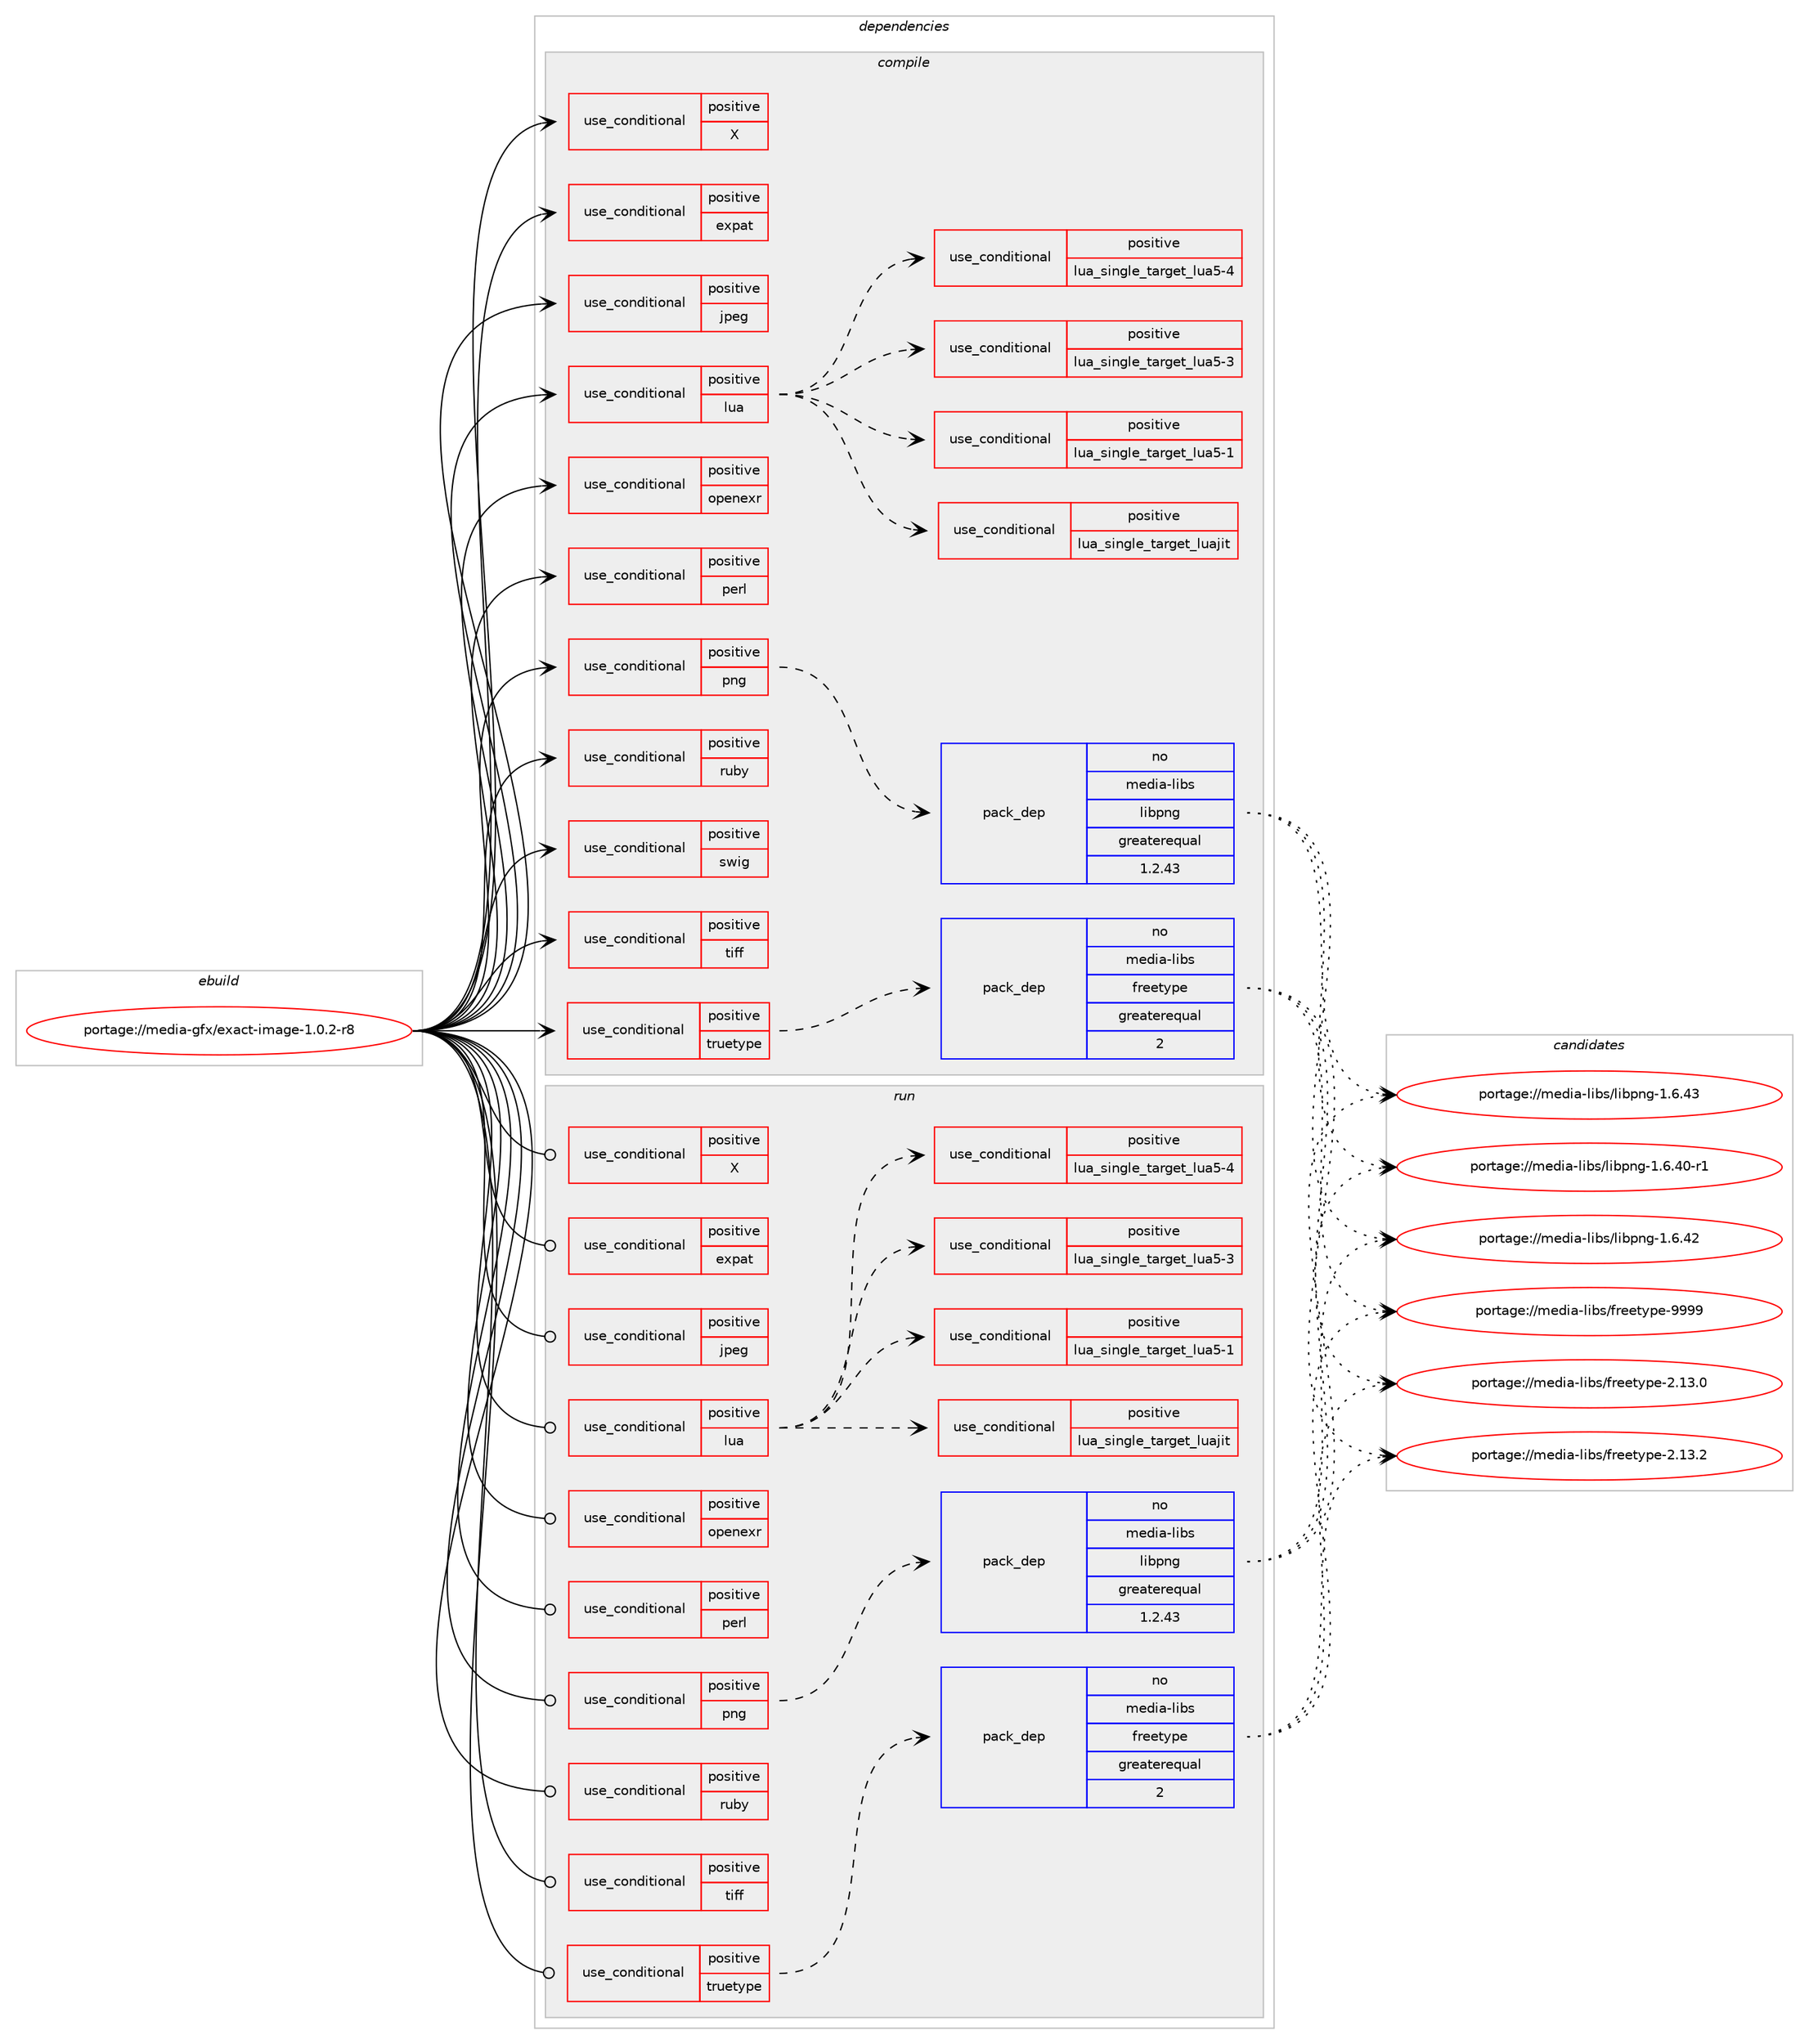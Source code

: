 digraph prolog {

# *************
# Graph options
# *************

newrank=true;
concentrate=true;
compound=true;
graph [rankdir=LR,fontname=Helvetica,fontsize=10,ranksep=1.5];#, ranksep=2.5, nodesep=0.2];
edge  [arrowhead=vee];
node  [fontname=Helvetica,fontsize=10];

# **********
# The ebuild
# **********

subgraph cluster_leftcol {
color=gray;
rank=same;
label=<<i>ebuild</i>>;
id [label="portage://media-gfx/exact-image-1.0.2-r8", color=red, width=4, href="../media-gfx/exact-image-1.0.2-r8.svg"];
}

# ****************
# The dependencies
# ****************

subgraph cluster_midcol {
color=gray;
label=<<i>dependencies</i>>;
subgraph cluster_compile {
fillcolor="#eeeeee";
style=filled;
label=<<i>compile</i>>;
subgraph cond70455 {
dependency149765 [label=<<TABLE BORDER="0" CELLBORDER="1" CELLSPACING="0" CELLPADDING="4"><TR><TD ROWSPAN="3" CELLPADDING="10">use_conditional</TD></TR><TR><TD>positive</TD></TR><TR><TD>X</TD></TR></TABLE>>, shape=none, color=red];
# *** BEGIN UNKNOWN DEPENDENCY TYPE (TODO) ***
# dependency149765 -> package_dependency(portage://media-gfx/exact-image-1.0.2-r8,install,no,x11-libs,libXext,none,[,,],[],[])
# *** END UNKNOWN DEPENDENCY TYPE (TODO) ***

# *** BEGIN UNKNOWN DEPENDENCY TYPE (TODO) ***
# dependency149765 -> package_dependency(portage://media-gfx/exact-image-1.0.2-r8,install,no,x11-libs,libXt,none,[,,],[],[])
# *** END UNKNOWN DEPENDENCY TYPE (TODO) ***

# *** BEGIN UNKNOWN DEPENDENCY TYPE (TODO) ***
# dependency149765 -> package_dependency(portage://media-gfx/exact-image-1.0.2-r8,install,no,x11-libs,libICE,none,[,,],[],[])
# *** END UNKNOWN DEPENDENCY TYPE (TODO) ***

# *** BEGIN UNKNOWN DEPENDENCY TYPE (TODO) ***
# dependency149765 -> package_dependency(portage://media-gfx/exact-image-1.0.2-r8,install,no,x11-libs,libSM,none,[,,],[],[])
# *** END UNKNOWN DEPENDENCY TYPE (TODO) ***

}
id:e -> dependency149765:w [weight=20,style="solid",arrowhead="vee"];
subgraph cond70456 {
dependency149766 [label=<<TABLE BORDER="0" CELLBORDER="1" CELLSPACING="0" CELLPADDING="4"><TR><TD ROWSPAN="3" CELLPADDING="10">use_conditional</TD></TR><TR><TD>positive</TD></TR><TR><TD>expat</TD></TR></TABLE>>, shape=none, color=red];
# *** BEGIN UNKNOWN DEPENDENCY TYPE (TODO) ***
# dependency149766 -> package_dependency(portage://media-gfx/exact-image-1.0.2-r8,install,no,dev-libs,expat,none,[,,],[],[])
# *** END UNKNOWN DEPENDENCY TYPE (TODO) ***

}
id:e -> dependency149766:w [weight=20,style="solid",arrowhead="vee"];
subgraph cond70457 {
dependency149767 [label=<<TABLE BORDER="0" CELLBORDER="1" CELLSPACING="0" CELLPADDING="4"><TR><TD ROWSPAN="3" CELLPADDING="10">use_conditional</TD></TR><TR><TD>positive</TD></TR><TR><TD>jpeg</TD></TR></TABLE>>, shape=none, color=red];
# *** BEGIN UNKNOWN DEPENDENCY TYPE (TODO) ***
# dependency149767 -> package_dependency(portage://media-gfx/exact-image-1.0.2-r8,install,no,media-libs,libjpeg-turbo,none,[,,],any_same_slot,[])
# *** END UNKNOWN DEPENDENCY TYPE (TODO) ***

}
id:e -> dependency149767:w [weight=20,style="solid",arrowhead="vee"];
subgraph cond70458 {
dependency149768 [label=<<TABLE BORDER="0" CELLBORDER="1" CELLSPACING="0" CELLPADDING="4"><TR><TD ROWSPAN="3" CELLPADDING="10">use_conditional</TD></TR><TR><TD>positive</TD></TR><TR><TD>lua</TD></TR></TABLE>>, shape=none, color=red];
subgraph cond70459 {
dependency149769 [label=<<TABLE BORDER="0" CELLBORDER="1" CELLSPACING="0" CELLPADDING="4"><TR><TD ROWSPAN="3" CELLPADDING="10">use_conditional</TD></TR><TR><TD>positive</TD></TR><TR><TD>lua_single_target_luajit</TD></TR></TABLE>>, shape=none, color=red];
# *** BEGIN UNKNOWN DEPENDENCY TYPE (TODO) ***
# dependency149769 -> package_dependency(portage://media-gfx/exact-image-1.0.2-r8,install,no,dev-lang,luajit,none,[,,],any_same_slot,[])
# *** END UNKNOWN DEPENDENCY TYPE (TODO) ***

}
dependency149768:e -> dependency149769:w [weight=20,style="dashed",arrowhead="vee"];
subgraph cond70460 {
dependency149770 [label=<<TABLE BORDER="0" CELLBORDER="1" CELLSPACING="0" CELLPADDING="4"><TR><TD ROWSPAN="3" CELLPADDING="10">use_conditional</TD></TR><TR><TD>positive</TD></TR><TR><TD>lua_single_target_lua5-1</TD></TR></TABLE>>, shape=none, color=red];
# *** BEGIN UNKNOWN DEPENDENCY TYPE (TODO) ***
# dependency149770 -> package_dependency(portage://media-gfx/exact-image-1.0.2-r8,install,no,dev-lang,lua,none,[,,],[slot(5.1)],[])
# *** END UNKNOWN DEPENDENCY TYPE (TODO) ***

}
dependency149768:e -> dependency149770:w [weight=20,style="dashed",arrowhead="vee"];
subgraph cond70461 {
dependency149771 [label=<<TABLE BORDER="0" CELLBORDER="1" CELLSPACING="0" CELLPADDING="4"><TR><TD ROWSPAN="3" CELLPADDING="10">use_conditional</TD></TR><TR><TD>positive</TD></TR><TR><TD>lua_single_target_lua5-3</TD></TR></TABLE>>, shape=none, color=red];
# *** BEGIN UNKNOWN DEPENDENCY TYPE (TODO) ***
# dependency149771 -> package_dependency(portage://media-gfx/exact-image-1.0.2-r8,install,no,dev-lang,lua,none,[,,],[slot(5.3)],[])
# *** END UNKNOWN DEPENDENCY TYPE (TODO) ***

}
dependency149768:e -> dependency149771:w [weight=20,style="dashed",arrowhead="vee"];
subgraph cond70462 {
dependency149772 [label=<<TABLE BORDER="0" CELLBORDER="1" CELLSPACING="0" CELLPADDING="4"><TR><TD ROWSPAN="3" CELLPADDING="10">use_conditional</TD></TR><TR><TD>positive</TD></TR><TR><TD>lua_single_target_lua5-4</TD></TR></TABLE>>, shape=none, color=red];
# *** BEGIN UNKNOWN DEPENDENCY TYPE (TODO) ***
# dependency149772 -> package_dependency(portage://media-gfx/exact-image-1.0.2-r8,install,no,dev-lang,lua,none,[,,],[slot(5.4)],[])
# *** END UNKNOWN DEPENDENCY TYPE (TODO) ***

}
dependency149768:e -> dependency149772:w [weight=20,style="dashed",arrowhead="vee"];
}
id:e -> dependency149768:w [weight=20,style="solid",arrowhead="vee"];
subgraph cond70463 {
dependency149773 [label=<<TABLE BORDER="0" CELLBORDER="1" CELLSPACING="0" CELLPADDING="4"><TR><TD ROWSPAN="3" CELLPADDING="10">use_conditional</TD></TR><TR><TD>positive</TD></TR><TR><TD>openexr</TD></TR></TABLE>>, shape=none, color=red];
# *** BEGIN UNKNOWN DEPENDENCY TYPE (TODO) ***
# dependency149773 -> package_dependency(portage://media-gfx/exact-image-1.0.2-r8,install,no,media-libs,openexr,none,[,,],any_same_slot,[])
# *** END UNKNOWN DEPENDENCY TYPE (TODO) ***

}
id:e -> dependency149773:w [weight=20,style="solid",arrowhead="vee"];
subgraph cond70464 {
dependency149774 [label=<<TABLE BORDER="0" CELLBORDER="1" CELLSPACING="0" CELLPADDING="4"><TR><TD ROWSPAN="3" CELLPADDING="10">use_conditional</TD></TR><TR><TD>positive</TD></TR><TR><TD>perl</TD></TR></TABLE>>, shape=none, color=red];
# *** BEGIN UNKNOWN DEPENDENCY TYPE (TODO) ***
# dependency149774 -> package_dependency(portage://media-gfx/exact-image-1.0.2-r8,install,no,dev-lang,perl,none,[,,],[],[])
# *** END UNKNOWN DEPENDENCY TYPE (TODO) ***

}
id:e -> dependency149774:w [weight=20,style="solid",arrowhead="vee"];
subgraph cond70465 {
dependency149775 [label=<<TABLE BORDER="0" CELLBORDER="1" CELLSPACING="0" CELLPADDING="4"><TR><TD ROWSPAN="3" CELLPADDING="10">use_conditional</TD></TR><TR><TD>positive</TD></TR><TR><TD>png</TD></TR></TABLE>>, shape=none, color=red];
subgraph pack77029 {
dependency149776 [label=<<TABLE BORDER="0" CELLBORDER="1" CELLSPACING="0" CELLPADDING="4" WIDTH="220"><TR><TD ROWSPAN="6" CELLPADDING="30">pack_dep</TD></TR><TR><TD WIDTH="110">no</TD></TR><TR><TD>media-libs</TD></TR><TR><TD>libpng</TD></TR><TR><TD>greaterequal</TD></TR><TR><TD>1.2.43</TD></TR></TABLE>>, shape=none, color=blue];
}
dependency149775:e -> dependency149776:w [weight=20,style="dashed",arrowhead="vee"];
}
id:e -> dependency149775:w [weight=20,style="solid",arrowhead="vee"];
subgraph cond70466 {
dependency149777 [label=<<TABLE BORDER="0" CELLBORDER="1" CELLSPACING="0" CELLPADDING="4"><TR><TD ROWSPAN="3" CELLPADDING="10">use_conditional</TD></TR><TR><TD>positive</TD></TR><TR><TD>ruby</TD></TR></TABLE>>, shape=none, color=red];
# *** BEGIN UNKNOWN DEPENDENCY TYPE (TODO) ***
# dependency149777 -> package_dependency(portage://media-gfx/exact-image-1.0.2-r8,install,no,dev-lang,ruby,none,[,,],any_different_slot,[])
# *** END UNKNOWN DEPENDENCY TYPE (TODO) ***

}
id:e -> dependency149777:w [weight=20,style="solid",arrowhead="vee"];
subgraph cond70467 {
dependency149778 [label=<<TABLE BORDER="0" CELLBORDER="1" CELLSPACING="0" CELLPADDING="4"><TR><TD ROWSPAN="3" CELLPADDING="10">use_conditional</TD></TR><TR><TD>positive</TD></TR><TR><TD>swig</TD></TR></TABLE>>, shape=none, color=red];
# *** BEGIN UNKNOWN DEPENDENCY TYPE (TODO) ***
# dependency149778 -> package_dependency(portage://media-gfx/exact-image-1.0.2-r8,install,no,dev-lang,swig,none,[,,],[],[])
# *** END UNKNOWN DEPENDENCY TYPE (TODO) ***

}
id:e -> dependency149778:w [weight=20,style="solid",arrowhead="vee"];
subgraph cond70468 {
dependency149779 [label=<<TABLE BORDER="0" CELLBORDER="1" CELLSPACING="0" CELLPADDING="4"><TR><TD ROWSPAN="3" CELLPADDING="10">use_conditional</TD></TR><TR><TD>positive</TD></TR><TR><TD>tiff</TD></TR></TABLE>>, shape=none, color=red];
# *** BEGIN UNKNOWN DEPENDENCY TYPE (TODO) ***
# dependency149779 -> package_dependency(portage://media-gfx/exact-image-1.0.2-r8,install,no,media-libs,tiff,none,[,,],any_same_slot,[])
# *** END UNKNOWN DEPENDENCY TYPE (TODO) ***

}
id:e -> dependency149779:w [weight=20,style="solid",arrowhead="vee"];
subgraph cond70469 {
dependency149780 [label=<<TABLE BORDER="0" CELLBORDER="1" CELLSPACING="0" CELLPADDING="4"><TR><TD ROWSPAN="3" CELLPADDING="10">use_conditional</TD></TR><TR><TD>positive</TD></TR><TR><TD>truetype</TD></TR></TABLE>>, shape=none, color=red];
subgraph pack77030 {
dependency149781 [label=<<TABLE BORDER="0" CELLBORDER="1" CELLSPACING="0" CELLPADDING="4" WIDTH="220"><TR><TD ROWSPAN="6" CELLPADDING="30">pack_dep</TD></TR><TR><TD WIDTH="110">no</TD></TR><TR><TD>media-libs</TD></TR><TR><TD>freetype</TD></TR><TR><TD>greaterequal</TD></TR><TR><TD>2</TD></TR></TABLE>>, shape=none, color=blue];
}
dependency149780:e -> dependency149781:w [weight=20,style="dashed",arrowhead="vee"];
}
id:e -> dependency149780:w [weight=20,style="solid",arrowhead="vee"];
# *** BEGIN UNKNOWN DEPENDENCY TYPE (TODO) ***
# id -> package_dependency(portage://media-gfx/exact-image-1.0.2-r8,install,no,sys-libs,zlib,none,[,,],[],[])
# *** END UNKNOWN DEPENDENCY TYPE (TODO) ***

# *** BEGIN UNKNOWN DEPENDENCY TYPE (TODO) ***
# id -> package_dependency(portage://media-gfx/exact-image-1.0.2-r8,install,no,x11-libs,agg,none,[,,],[],[use(enable(truetype),none)])
# *** END UNKNOWN DEPENDENCY TYPE (TODO) ***

}
subgraph cluster_compileandrun {
fillcolor="#eeeeee";
style=filled;
label=<<i>compile and run</i>>;
}
subgraph cluster_run {
fillcolor="#eeeeee";
style=filled;
label=<<i>run</i>>;
subgraph cond70470 {
dependency149782 [label=<<TABLE BORDER="0" CELLBORDER="1" CELLSPACING="0" CELLPADDING="4"><TR><TD ROWSPAN="3" CELLPADDING="10">use_conditional</TD></TR><TR><TD>positive</TD></TR><TR><TD>X</TD></TR></TABLE>>, shape=none, color=red];
# *** BEGIN UNKNOWN DEPENDENCY TYPE (TODO) ***
# dependency149782 -> package_dependency(portage://media-gfx/exact-image-1.0.2-r8,run,no,x11-libs,libXext,none,[,,],[],[])
# *** END UNKNOWN DEPENDENCY TYPE (TODO) ***

# *** BEGIN UNKNOWN DEPENDENCY TYPE (TODO) ***
# dependency149782 -> package_dependency(portage://media-gfx/exact-image-1.0.2-r8,run,no,x11-libs,libXt,none,[,,],[],[])
# *** END UNKNOWN DEPENDENCY TYPE (TODO) ***

# *** BEGIN UNKNOWN DEPENDENCY TYPE (TODO) ***
# dependency149782 -> package_dependency(portage://media-gfx/exact-image-1.0.2-r8,run,no,x11-libs,libICE,none,[,,],[],[])
# *** END UNKNOWN DEPENDENCY TYPE (TODO) ***

# *** BEGIN UNKNOWN DEPENDENCY TYPE (TODO) ***
# dependency149782 -> package_dependency(portage://media-gfx/exact-image-1.0.2-r8,run,no,x11-libs,libSM,none,[,,],[],[])
# *** END UNKNOWN DEPENDENCY TYPE (TODO) ***

}
id:e -> dependency149782:w [weight=20,style="solid",arrowhead="odot"];
subgraph cond70471 {
dependency149783 [label=<<TABLE BORDER="0" CELLBORDER="1" CELLSPACING="0" CELLPADDING="4"><TR><TD ROWSPAN="3" CELLPADDING="10">use_conditional</TD></TR><TR><TD>positive</TD></TR><TR><TD>expat</TD></TR></TABLE>>, shape=none, color=red];
# *** BEGIN UNKNOWN DEPENDENCY TYPE (TODO) ***
# dependency149783 -> package_dependency(portage://media-gfx/exact-image-1.0.2-r8,run,no,dev-libs,expat,none,[,,],[],[])
# *** END UNKNOWN DEPENDENCY TYPE (TODO) ***

}
id:e -> dependency149783:w [weight=20,style="solid",arrowhead="odot"];
subgraph cond70472 {
dependency149784 [label=<<TABLE BORDER="0" CELLBORDER="1" CELLSPACING="0" CELLPADDING="4"><TR><TD ROWSPAN="3" CELLPADDING="10">use_conditional</TD></TR><TR><TD>positive</TD></TR><TR><TD>jpeg</TD></TR></TABLE>>, shape=none, color=red];
# *** BEGIN UNKNOWN DEPENDENCY TYPE (TODO) ***
# dependency149784 -> package_dependency(portage://media-gfx/exact-image-1.0.2-r8,run,no,media-libs,libjpeg-turbo,none,[,,],any_same_slot,[])
# *** END UNKNOWN DEPENDENCY TYPE (TODO) ***

}
id:e -> dependency149784:w [weight=20,style="solid",arrowhead="odot"];
subgraph cond70473 {
dependency149785 [label=<<TABLE BORDER="0" CELLBORDER="1" CELLSPACING="0" CELLPADDING="4"><TR><TD ROWSPAN="3" CELLPADDING="10">use_conditional</TD></TR><TR><TD>positive</TD></TR><TR><TD>lua</TD></TR></TABLE>>, shape=none, color=red];
subgraph cond70474 {
dependency149786 [label=<<TABLE BORDER="0" CELLBORDER="1" CELLSPACING="0" CELLPADDING="4"><TR><TD ROWSPAN="3" CELLPADDING="10">use_conditional</TD></TR><TR><TD>positive</TD></TR><TR><TD>lua_single_target_luajit</TD></TR></TABLE>>, shape=none, color=red];
# *** BEGIN UNKNOWN DEPENDENCY TYPE (TODO) ***
# dependency149786 -> package_dependency(portage://media-gfx/exact-image-1.0.2-r8,run,no,dev-lang,luajit,none,[,,],any_same_slot,[])
# *** END UNKNOWN DEPENDENCY TYPE (TODO) ***

}
dependency149785:e -> dependency149786:w [weight=20,style="dashed",arrowhead="vee"];
subgraph cond70475 {
dependency149787 [label=<<TABLE BORDER="0" CELLBORDER="1" CELLSPACING="0" CELLPADDING="4"><TR><TD ROWSPAN="3" CELLPADDING="10">use_conditional</TD></TR><TR><TD>positive</TD></TR><TR><TD>lua_single_target_lua5-1</TD></TR></TABLE>>, shape=none, color=red];
# *** BEGIN UNKNOWN DEPENDENCY TYPE (TODO) ***
# dependency149787 -> package_dependency(portage://media-gfx/exact-image-1.0.2-r8,run,no,dev-lang,lua,none,[,,],[slot(5.1)],[])
# *** END UNKNOWN DEPENDENCY TYPE (TODO) ***

}
dependency149785:e -> dependency149787:w [weight=20,style="dashed",arrowhead="vee"];
subgraph cond70476 {
dependency149788 [label=<<TABLE BORDER="0" CELLBORDER="1" CELLSPACING="0" CELLPADDING="4"><TR><TD ROWSPAN="3" CELLPADDING="10">use_conditional</TD></TR><TR><TD>positive</TD></TR><TR><TD>lua_single_target_lua5-3</TD></TR></TABLE>>, shape=none, color=red];
# *** BEGIN UNKNOWN DEPENDENCY TYPE (TODO) ***
# dependency149788 -> package_dependency(portage://media-gfx/exact-image-1.0.2-r8,run,no,dev-lang,lua,none,[,,],[slot(5.3)],[])
# *** END UNKNOWN DEPENDENCY TYPE (TODO) ***

}
dependency149785:e -> dependency149788:w [weight=20,style="dashed",arrowhead="vee"];
subgraph cond70477 {
dependency149789 [label=<<TABLE BORDER="0" CELLBORDER="1" CELLSPACING="0" CELLPADDING="4"><TR><TD ROWSPAN="3" CELLPADDING="10">use_conditional</TD></TR><TR><TD>positive</TD></TR><TR><TD>lua_single_target_lua5-4</TD></TR></TABLE>>, shape=none, color=red];
# *** BEGIN UNKNOWN DEPENDENCY TYPE (TODO) ***
# dependency149789 -> package_dependency(portage://media-gfx/exact-image-1.0.2-r8,run,no,dev-lang,lua,none,[,,],[slot(5.4)],[])
# *** END UNKNOWN DEPENDENCY TYPE (TODO) ***

}
dependency149785:e -> dependency149789:w [weight=20,style="dashed",arrowhead="vee"];
}
id:e -> dependency149785:w [weight=20,style="solid",arrowhead="odot"];
subgraph cond70478 {
dependency149790 [label=<<TABLE BORDER="0" CELLBORDER="1" CELLSPACING="0" CELLPADDING="4"><TR><TD ROWSPAN="3" CELLPADDING="10">use_conditional</TD></TR><TR><TD>positive</TD></TR><TR><TD>openexr</TD></TR></TABLE>>, shape=none, color=red];
# *** BEGIN UNKNOWN DEPENDENCY TYPE (TODO) ***
# dependency149790 -> package_dependency(portage://media-gfx/exact-image-1.0.2-r8,run,no,media-libs,openexr,none,[,,],any_same_slot,[])
# *** END UNKNOWN DEPENDENCY TYPE (TODO) ***

}
id:e -> dependency149790:w [weight=20,style="solid",arrowhead="odot"];
subgraph cond70479 {
dependency149791 [label=<<TABLE BORDER="0" CELLBORDER="1" CELLSPACING="0" CELLPADDING="4"><TR><TD ROWSPAN="3" CELLPADDING="10">use_conditional</TD></TR><TR><TD>positive</TD></TR><TR><TD>perl</TD></TR></TABLE>>, shape=none, color=red];
# *** BEGIN UNKNOWN DEPENDENCY TYPE (TODO) ***
# dependency149791 -> package_dependency(portage://media-gfx/exact-image-1.0.2-r8,run,no,dev-lang,perl,none,[,,],[],[])
# *** END UNKNOWN DEPENDENCY TYPE (TODO) ***

}
id:e -> dependency149791:w [weight=20,style="solid",arrowhead="odot"];
subgraph cond70480 {
dependency149792 [label=<<TABLE BORDER="0" CELLBORDER="1" CELLSPACING="0" CELLPADDING="4"><TR><TD ROWSPAN="3" CELLPADDING="10">use_conditional</TD></TR><TR><TD>positive</TD></TR><TR><TD>png</TD></TR></TABLE>>, shape=none, color=red];
subgraph pack77031 {
dependency149793 [label=<<TABLE BORDER="0" CELLBORDER="1" CELLSPACING="0" CELLPADDING="4" WIDTH="220"><TR><TD ROWSPAN="6" CELLPADDING="30">pack_dep</TD></TR><TR><TD WIDTH="110">no</TD></TR><TR><TD>media-libs</TD></TR><TR><TD>libpng</TD></TR><TR><TD>greaterequal</TD></TR><TR><TD>1.2.43</TD></TR></TABLE>>, shape=none, color=blue];
}
dependency149792:e -> dependency149793:w [weight=20,style="dashed",arrowhead="vee"];
}
id:e -> dependency149792:w [weight=20,style="solid",arrowhead="odot"];
subgraph cond70481 {
dependency149794 [label=<<TABLE BORDER="0" CELLBORDER="1" CELLSPACING="0" CELLPADDING="4"><TR><TD ROWSPAN="3" CELLPADDING="10">use_conditional</TD></TR><TR><TD>positive</TD></TR><TR><TD>ruby</TD></TR></TABLE>>, shape=none, color=red];
# *** BEGIN UNKNOWN DEPENDENCY TYPE (TODO) ***
# dependency149794 -> package_dependency(portage://media-gfx/exact-image-1.0.2-r8,run,no,dev-lang,ruby,none,[,,],any_different_slot,[])
# *** END UNKNOWN DEPENDENCY TYPE (TODO) ***

}
id:e -> dependency149794:w [weight=20,style="solid",arrowhead="odot"];
subgraph cond70482 {
dependency149795 [label=<<TABLE BORDER="0" CELLBORDER="1" CELLSPACING="0" CELLPADDING="4"><TR><TD ROWSPAN="3" CELLPADDING="10">use_conditional</TD></TR><TR><TD>positive</TD></TR><TR><TD>tiff</TD></TR></TABLE>>, shape=none, color=red];
# *** BEGIN UNKNOWN DEPENDENCY TYPE (TODO) ***
# dependency149795 -> package_dependency(portage://media-gfx/exact-image-1.0.2-r8,run,no,media-libs,tiff,none,[,,],any_same_slot,[])
# *** END UNKNOWN DEPENDENCY TYPE (TODO) ***

}
id:e -> dependency149795:w [weight=20,style="solid",arrowhead="odot"];
subgraph cond70483 {
dependency149796 [label=<<TABLE BORDER="0" CELLBORDER="1" CELLSPACING="0" CELLPADDING="4"><TR><TD ROWSPAN="3" CELLPADDING="10">use_conditional</TD></TR><TR><TD>positive</TD></TR><TR><TD>truetype</TD></TR></TABLE>>, shape=none, color=red];
subgraph pack77032 {
dependency149797 [label=<<TABLE BORDER="0" CELLBORDER="1" CELLSPACING="0" CELLPADDING="4" WIDTH="220"><TR><TD ROWSPAN="6" CELLPADDING="30">pack_dep</TD></TR><TR><TD WIDTH="110">no</TD></TR><TR><TD>media-libs</TD></TR><TR><TD>freetype</TD></TR><TR><TD>greaterequal</TD></TR><TR><TD>2</TD></TR></TABLE>>, shape=none, color=blue];
}
dependency149796:e -> dependency149797:w [weight=20,style="dashed",arrowhead="vee"];
}
id:e -> dependency149796:w [weight=20,style="solid",arrowhead="odot"];
# *** BEGIN UNKNOWN DEPENDENCY TYPE (TODO) ***
# id -> package_dependency(portage://media-gfx/exact-image-1.0.2-r8,run,no,sys-libs,zlib,none,[,,],[],[])
# *** END UNKNOWN DEPENDENCY TYPE (TODO) ***

# *** BEGIN UNKNOWN DEPENDENCY TYPE (TODO) ***
# id -> package_dependency(portage://media-gfx/exact-image-1.0.2-r8,run,no,x11-libs,agg,none,[,,],[],[use(enable(truetype),none)])
# *** END UNKNOWN DEPENDENCY TYPE (TODO) ***

}
}

# **************
# The candidates
# **************

subgraph cluster_choices {
rank=same;
color=gray;
label=<<i>candidates</i>>;

subgraph choice77029 {
color=black;
nodesep=1;
choice1091011001059745108105981154710810598112110103454946544652484511449 [label="portage://media-libs/libpng-1.6.40-r1", color=red, width=4,href="../media-libs/libpng-1.6.40-r1.svg"];
choice109101100105974510810598115471081059811211010345494654465250 [label="portage://media-libs/libpng-1.6.42", color=red, width=4,href="../media-libs/libpng-1.6.42.svg"];
choice109101100105974510810598115471081059811211010345494654465251 [label="portage://media-libs/libpng-1.6.43", color=red, width=4,href="../media-libs/libpng-1.6.43.svg"];
dependency149776:e -> choice1091011001059745108105981154710810598112110103454946544652484511449:w [style=dotted,weight="100"];
dependency149776:e -> choice109101100105974510810598115471081059811211010345494654465250:w [style=dotted,weight="100"];
dependency149776:e -> choice109101100105974510810598115471081059811211010345494654465251:w [style=dotted,weight="100"];
}
subgraph choice77030 {
color=black;
nodesep=1;
choice1091011001059745108105981154710211410110111612111210145504649514648 [label="portage://media-libs/freetype-2.13.0", color=red, width=4,href="../media-libs/freetype-2.13.0.svg"];
choice1091011001059745108105981154710211410110111612111210145504649514650 [label="portage://media-libs/freetype-2.13.2", color=red, width=4,href="../media-libs/freetype-2.13.2.svg"];
choice109101100105974510810598115471021141011011161211121014557575757 [label="portage://media-libs/freetype-9999", color=red, width=4,href="../media-libs/freetype-9999.svg"];
dependency149781:e -> choice1091011001059745108105981154710211410110111612111210145504649514648:w [style=dotted,weight="100"];
dependency149781:e -> choice1091011001059745108105981154710211410110111612111210145504649514650:w [style=dotted,weight="100"];
dependency149781:e -> choice109101100105974510810598115471021141011011161211121014557575757:w [style=dotted,weight="100"];
}
subgraph choice77031 {
color=black;
nodesep=1;
choice1091011001059745108105981154710810598112110103454946544652484511449 [label="portage://media-libs/libpng-1.6.40-r1", color=red, width=4,href="../media-libs/libpng-1.6.40-r1.svg"];
choice109101100105974510810598115471081059811211010345494654465250 [label="portage://media-libs/libpng-1.6.42", color=red, width=4,href="../media-libs/libpng-1.6.42.svg"];
choice109101100105974510810598115471081059811211010345494654465251 [label="portage://media-libs/libpng-1.6.43", color=red, width=4,href="../media-libs/libpng-1.6.43.svg"];
dependency149793:e -> choice1091011001059745108105981154710810598112110103454946544652484511449:w [style=dotted,weight="100"];
dependency149793:e -> choice109101100105974510810598115471081059811211010345494654465250:w [style=dotted,weight="100"];
dependency149793:e -> choice109101100105974510810598115471081059811211010345494654465251:w [style=dotted,weight="100"];
}
subgraph choice77032 {
color=black;
nodesep=1;
choice1091011001059745108105981154710211410110111612111210145504649514648 [label="portage://media-libs/freetype-2.13.0", color=red, width=4,href="../media-libs/freetype-2.13.0.svg"];
choice1091011001059745108105981154710211410110111612111210145504649514650 [label="portage://media-libs/freetype-2.13.2", color=red, width=4,href="../media-libs/freetype-2.13.2.svg"];
choice109101100105974510810598115471021141011011161211121014557575757 [label="portage://media-libs/freetype-9999", color=red, width=4,href="../media-libs/freetype-9999.svg"];
dependency149797:e -> choice1091011001059745108105981154710211410110111612111210145504649514648:w [style=dotted,weight="100"];
dependency149797:e -> choice1091011001059745108105981154710211410110111612111210145504649514650:w [style=dotted,weight="100"];
dependency149797:e -> choice109101100105974510810598115471021141011011161211121014557575757:w [style=dotted,weight="100"];
}
}

}
